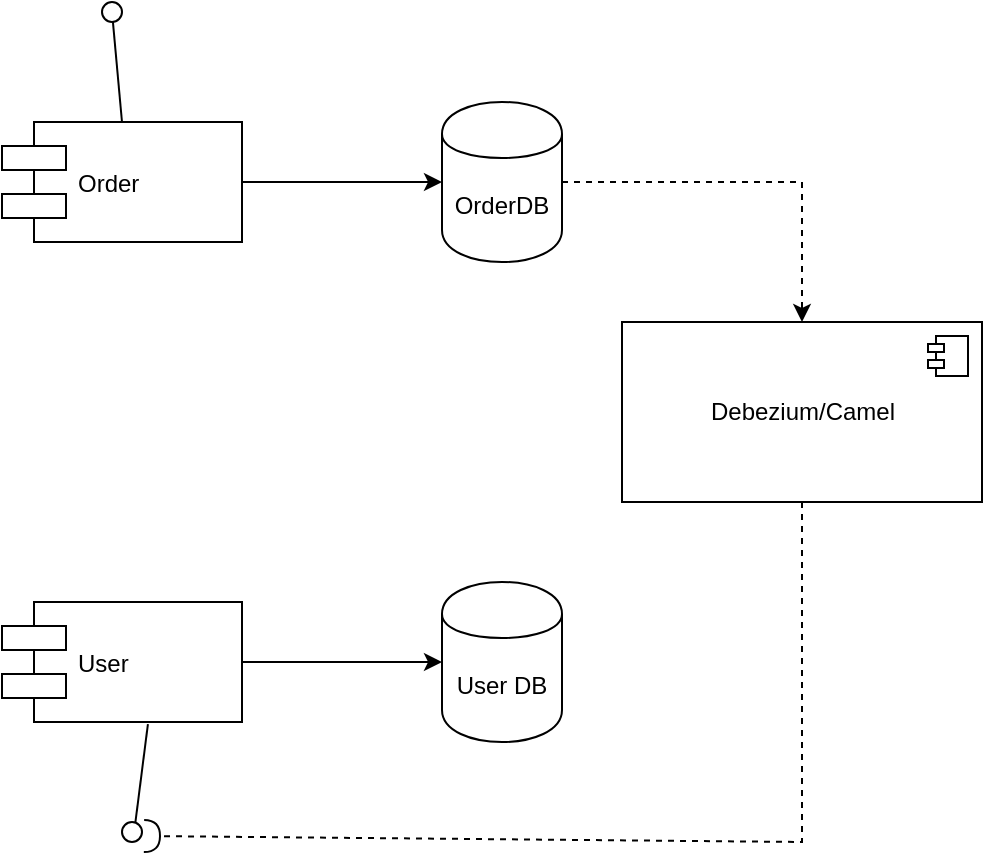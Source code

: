 <mxfile version="12.1.3" type="device" pages="1"><diagram id="S_3uy0v2CNbklXZrJiU6" name="Page-1"><mxGraphModel dx="1422" dy="731" grid="1" gridSize="10" guides="1" tooltips="1" connect="1" arrows="1" fold="1" page="1" pageScale="1" pageWidth="850" pageHeight="1100" math="0" shadow="0"><root><mxCell id="0"/><mxCell id="1" parent="0"/><mxCell id="raiVXQ_f76gE8ZhzcMyJ-1" value="Order" style="shape=component;align=left;spacingLeft=36;" vertex="1" parent="1"><mxGeometry x="210" y="160" width="120" height="60" as="geometry"/></mxCell><mxCell id="raiVXQ_f76gE8ZhzcMyJ-2" value="User" style="shape=component;align=left;spacingLeft=36;" vertex="1" parent="1"><mxGeometry x="210" y="400" width="120" height="60" as="geometry"/></mxCell><mxCell id="raiVXQ_f76gE8ZhzcMyJ-3" value="" style="rounded=0;orthogonalLoop=1;jettySize=auto;html=1;endArrow=none;endFill=0;exitX=0.5;exitY=0;exitDx=0;exitDy=0;" edge="1" target="raiVXQ_f76gE8ZhzcMyJ-5" parent="1" source="raiVXQ_f76gE8ZhzcMyJ-1"><mxGeometry relative="1" as="geometry"><mxPoint x="210" y="385" as="sourcePoint"/></mxGeometry></mxCell><mxCell id="raiVXQ_f76gE8ZhzcMyJ-5" value="" style="ellipse;whiteSpace=wrap;html=1;fontFamily=Helvetica;fontSize=12;fontColor=#000000;align=center;strokeColor=#000000;fillColor=#ffffff;points=[];aspect=fixed;resizable=0;" vertex="1" parent="1"><mxGeometry x="260" y="100" width="10" height="10" as="geometry"/></mxCell><mxCell id="raiVXQ_f76gE8ZhzcMyJ-7" value="" style="rounded=0;orthogonalLoop=1;jettySize=auto;html=1;endArrow=none;endFill=0;exitX=0.608;exitY=1.017;exitDx=0;exitDy=0;exitPerimeter=0;" edge="1" parent="1" source="raiVXQ_f76gE8ZhzcMyJ-2"><mxGeometry relative="1" as="geometry"><mxPoint x="280" y="570" as="sourcePoint"/><mxPoint x="275.453" y="519.979" as="targetPoint"/></mxGeometry></mxCell><mxCell id="raiVXQ_f76gE8ZhzcMyJ-9" value="" style="ellipse;whiteSpace=wrap;html=1;fontFamily=Helvetica;fontSize=12;fontColor=#000000;align=center;strokeColor=#000000;fillColor=#ffffff;points=[];aspect=fixed;resizable=0;" vertex="1" parent="1"><mxGeometry x="270" y="510" width="10" height="10" as="geometry"/></mxCell><mxCell id="raiVXQ_f76gE8ZhzcMyJ-29" style="edgeStyle=orthogonalEdgeStyle;rounded=0;orthogonalLoop=1;jettySize=auto;html=1;exitX=1;exitY=0.5;exitDx=0;exitDy=0;entryX=0.5;entryY=0;entryDx=0;entryDy=0;dashed=1;" edge="1" parent="1" source="raiVXQ_f76gE8ZhzcMyJ-10" target="raiVXQ_f76gE8ZhzcMyJ-23"><mxGeometry relative="1" as="geometry"/></mxCell><mxCell id="raiVXQ_f76gE8ZhzcMyJ-10" value="OrderDB" style="shape=cylinder;whiteSpace=wrap;html=1;boundedLbl=1;backgroundOutline=1;" vertex="1" parent="1"><mxGeometry x="430" y="150" width="60" height="80" as="geometry"/></mxCell><mxCell id="raiVXQ_f76gE8ZhzcMyJ-11" value="User DB" style="shape=cylinder;whiteSpace=wrap;html=1;boundedLbl=1;backgroundOutline=1;" vertex="1" parent="1"><mxGeometry x="430" y="390" width="60" height="80" as="geometry"/></mxCell><mxCell id="raiVXQ_f76gE8ZhzcMyJ-12" value="" style="endArrow=classic;html=1;exitX=1;exitY=0.5;exitDx=0;exitDy=0;entryX=0;entryY=0.5;entryDx=0;entryDy=0;" edge="1" parent="1" source="raiVXQ_f76gE8ZhzcMyJ-1" target="raiVXQ_f76gE8ZhzcMyJ-10"><mxGeometry width="50" height="50" relative="1" as="geometry"><mxPoint x="160" y="440" as="sourcePoint"/><mxPoint x="210" y="390" as="targetPoint"/></mxGeometry></mxCell><mxCell id="raiVXQ_f76gE8ZhzcMyJ-13" value="" style="endArrow=classic;html=1;exitX=1;exitY=0.5;exitDx=0;exitDy=0;entryX=0;entryY=0.5;entryDx=0;entryDy=0;" edge="1" parent="1"><mxGeometry width="50" height="50" relative="1" as="geometry"><mxPoint x="330" y="430" as="sourcePoint"/><mxPoint x="430" y="430" as="targetPoint"/></mxGeometry></mxCell><mxCell id="raiVXQ_f76gE8ZhzcMyJ-23" value="&lt;div&gt;Debezium/Camel&lt;br&gt;&lt;/div&gt;" style="html=1;" vertex="1" parent="1"><mxGeometry x="520" y="260" width="180" height="90" as="geometry"/></mxCell><mxCell id="raiVXQ_f76gE8ZhzcMyJ-24" value="" style="shape=component;jettyWidth=8;jettyHeight=4;" vertex="1" parent="raiVXQ_f76gE8ZhzcMyJ-23"><mxGeometry x="1" width="20" height="20" relative="1" as="geometry"><mxPoint x="-27" y="7" as="offset"/></mxGeometry></mxCell><mxCell id="raiVXQ_f76gE8ZhzcMyJ-33" value="" style="rounded=0;orthogonalLoop=1;jettySize=auto;html=1;endArrow=halfCircle;endFill=0;entryX=1.1;entryY=0.7;entryDx=0;entryDy=0;endSize=6;strokeWidth=1;dashed=1;exitX=0.5;exitY=1;exitDx=0;exitDy=0;entryPerimeter=0;" edge="1" target="raiVXQ_f76gE8ZhzcMyJ-9" parent="1" source="raiVXQ_f76gE8ZhzcMyJ-23"><mxGeometry relative="1" as="geometry"><mxPoint x="200" y="555" as="sourcePoint"/><Array as="points"><mxPoint x="610" y="520"/></Array></mxGeometry></mxCell></root></mxGraphModel></diagram></mxfile>